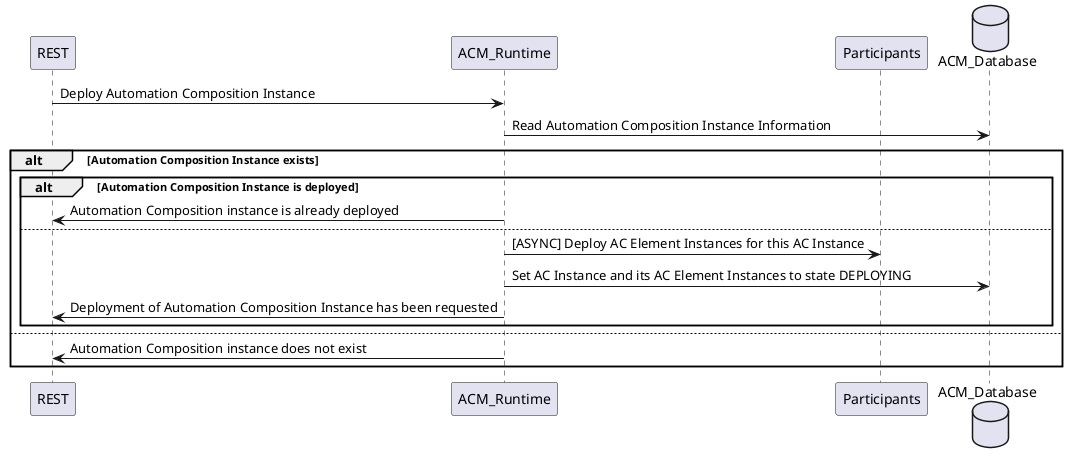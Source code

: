 @startuml
participant REST
participant ACM_Runtime
participant Participants
database ACM_Database

REST -> ACM_Runtime: Deploy Automation Composition Instance
ACM_Runtime -> ACM_Database: Read Automation Composition Instance Information

alt Automation Composition Instance exists
 alt Automation Composition Instance is deployed
  ACM_Runtime -> REST: Automation Composition instance is already deployed
 else
  ACM_Runtime -> Participants: [ASYNC] Deploy AC Element Instances for this AC Instance
  ACM_Runtime -> ACM_Database: Set AC Instance and its AC Element Instances to state DEPLOYING
  ACM_Runtime -> REST: Deployment of Automation Composition Instance has been requested
 end
else
  ACM_Runtime -> REST: Automation Composition instance does not exist
end

@enduml
